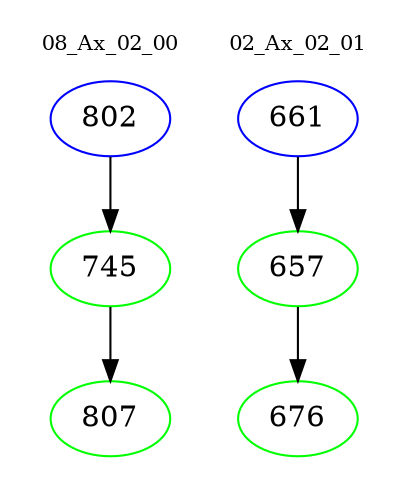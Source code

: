 digraph{
subgraph cluster_0 {
color = white
label = "08_Ax_02_00";
fontsize=10;
T0_802 [label="802", color="blue"]
T0_802 -> T0_745 [color="black"]
T0_745 [label="745", color="green"]
T0_745 -> T0_807 [color="black"]
T0_807 [label="807", color="green"]
}
subgraph cluster_1 {
color = white
label = "02_Ax_02_01";
fontsize=10;
T1_661 [label="661", color="blue"]
T1_661 -> T1_657 [color="black"]
T1_657 [label="657", color="green"]
T1_657 -> T1_676 [color="black"]
T1_676 [label="676", color="green"]
}
}
